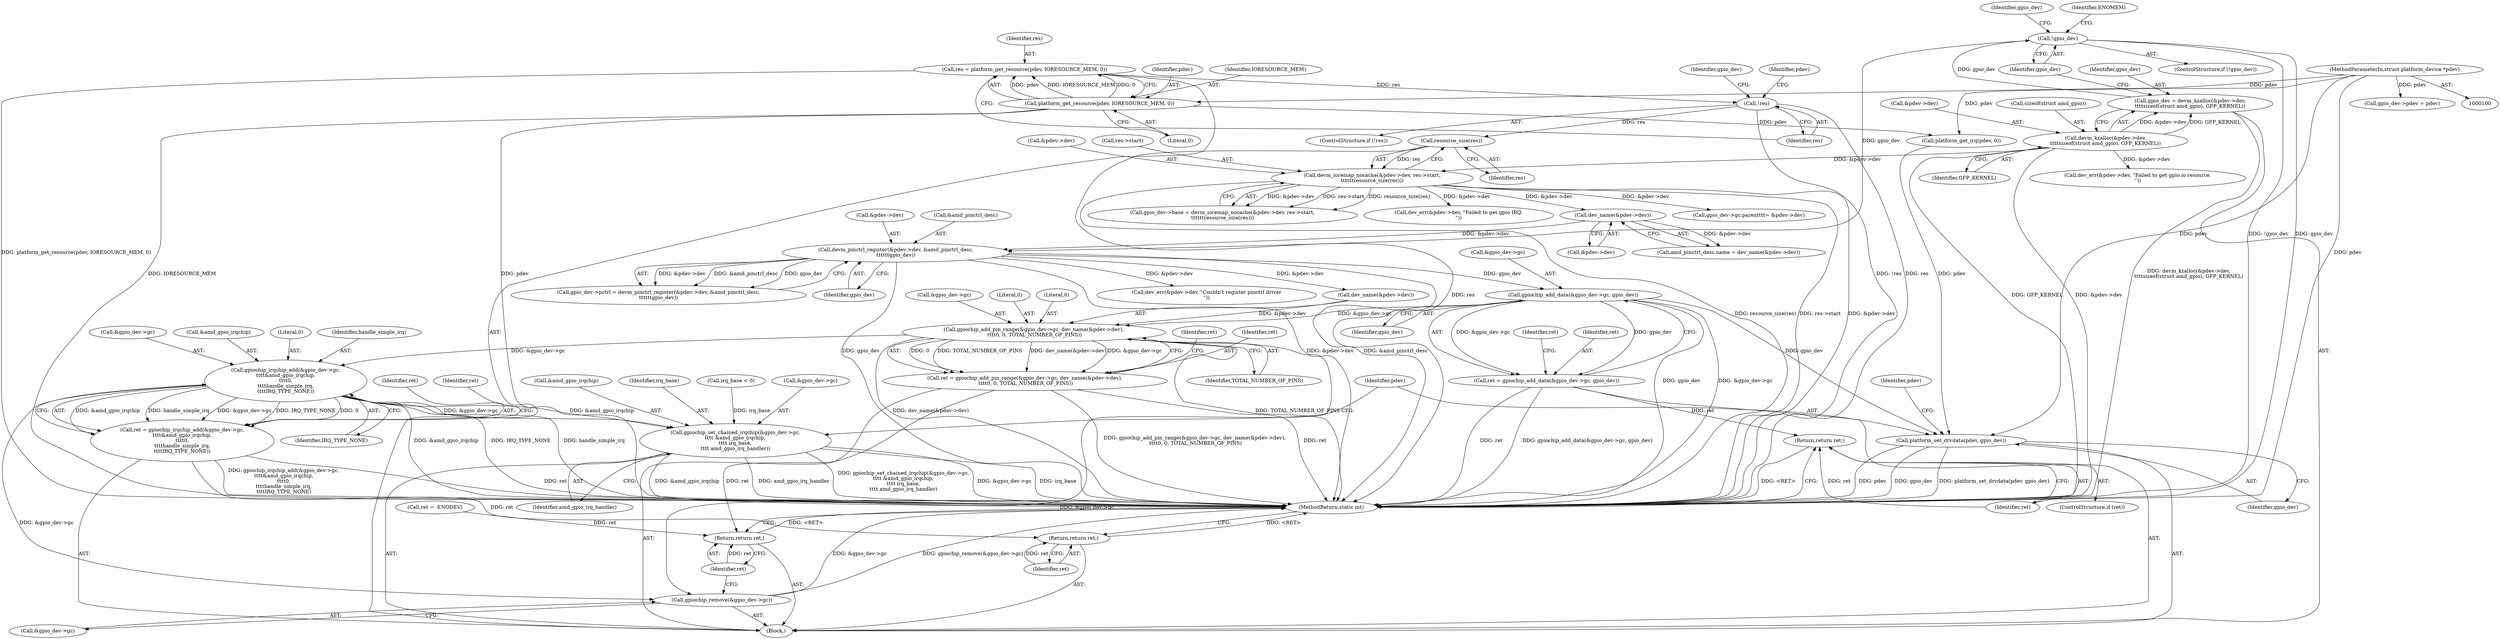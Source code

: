 digraph "0_linux_251e22abde21833b3d29577e4d8c7aaccd650eee@pointer" {
"1000340" [label="(Call,gpiochip_add_data(&gpio_dev->gc, gpio_dev))"];
"1000313" [label="(Call,devm_pinctrl_register(&pdev->dev, &amd_pinctrl_desc,\n\t\t\t\t\t\tgpio_dev))"];
"1000304" [label="(Call,dev_name(&pdev->dev))"];
"1000154" [label="(Call,devm_ioremap_nocache(&pdev->dev, res->start,\n\t\t\t\t\t\tresource_size(res)))"];
"1000112" [label="(Call,devm_kzalloc(&pdev->dev,\n\t\t\t\tsizeof(struct amd_gpio), GFP_KERNEL))"];
"1000162" [label="(Call,resource_size(res))"];
"1000138" [label="(Call,!res)"];
"1000131" [label="(Call,res = platform_get_resource(pdev, IORESOURCE_MEM, 0))"];
"1000133" [label="(Call,platform_get_resource(pdev, IORESOURCE_MEM, 0))"];
"1000101" [label="(MethodParameterIn,struct platform_device *pdev)"];
"1000121" [label="(Call,!gpio_dev)"];
"1000110" [label="(Call,gpio_dev = devm_kzalloc(&pdev->dev,\n\t\t\t\tsizeof(struct amd_gpio), GFP_KERNEL))"];
"1000338" [label="(Call,ret = gpiochip_add_data(&gpio_dev->gc, gpio_dev))"];
"1000348" [label="(Return,return ret;)"];
"1000352" [label="(Call,gpiochip_add_pin_range(&gpio_dev->gc, dev_name(&pdev->dev),\n \t\t\t\t0, 0, TOTAL_NUMBER_OF_PINS))"];
"1000350" [label="(Call,ret = gpiochip_add_pin_range(&gpio_dev->gc, dev_name(&pdev->dev),\n \t\t\t\t0, 0, TOTAL_NUMBER_OF_PINS))"];
"1000427" [label="(Return,return ret;)"];
"1000377" [label="(Call,gpiochip_irqchip_add(&gpio_dev->gc,\n\t\t\t\t&amd_gpio_irqchip,\n\t\t\t\t0,\n\t\t\t\thandle_simple_irq,\n\t\t\t\tIRQ_TYPE_NONE))"];
"1000375" [label="(Call,ret = gpiochip_irqchip_add(&gpio_dev->gc,\n\t\t\t\t&amd_gpio_irqchip,\n\t\t\t\t0,\n\t\t\t\thandle_simple_irq,\n\t\t\t\tIRQ_TYPE_NONE))"];
"1000419" [label="(Return,return ret;)"];
"1000401" [label="(Call,gpiochip_set_chained_irqchip(&gpio_dev->gc,\n\t\t\t\t &amd_gpio_irqchip,\n\t\t\t\t irq_base,\n\t\t\t\t amd_gpio_irq_handler))"];
"1000422" [label="(Call,gpiochip_remove(&gpio_dev->gc))"];
"1000410" [label="(Call,platform_set_drvdata(pdev, gpio_dev))"];
"1000120" [label="(ControlStructure,if (!gpio_dev))"];
"1000422" [label="(Call,gpiochip_remove(&gpio_dev->gc))"];
"1000351" [label="(Identifier,ret)"];
"1000419" [label="(Return,return ret;)"];
"1000141" [label="(Call,dev_err(&pdev->dev, \"Failed to get gpio io resource.\n\"))"];
"1000162" [label="(Call,resource_size(res))"];
"1000129" [label="(Identifier,gpio_dev)"];
"1000401" [label="(Call,gpiochip_set_chained_irqchip(&gpio_dev->gc,\n\t\t\t\t &amd_gpio_irqchip,\n\t\t\t\t irq_base,\n\t\t\t\t amd_gpio_irq_handler))"];
"1000327" [label="(Call,dev_err(&pdev->dev, \"Couldn't register pinctrl driver\n\"))"];
"1000353" [label="(Call,&gpio_dev->gc)"];
"1000152" [label="(Identifier,gpio_dev)"];
"1000300" [label="(Call,amd_pinctrl_desc.name = dev_name(&pdev->dev))"];
"1000406" [label="(Call,&amd_gpio_irqchip)"];
"1000139" [label="(Identifier,res)"];
"1000159" [label="(Call,res->start)"];
"1000377" [label="(Call,gpiochip_irqchip_add(&gpio_dev->gc,\n\t\t\t\t&amd_gpio_irqchip,\n\t\t\t\t0,\n\t\t\t\thandle_simple_irq,\n\t\t\t\tIRQ_TYPE_NONE))"];
"1000341" [label="(Call,&gpio_dev->gc)"];
"1000338" [label="(Call,ret = gpiochip_add_data(&gpio_dev->gc, gpio_dev))"];
"1000352" [label="(Call,gpiochip_add_pin_range(&gpio_dev->gc, dev_name(&pdev->dev),\n \t\t\t\t0, 0, TOTAL_NUMBER_OF_PINS))"];
"1000138" [label="(Call,!res)"];
"1000346" [label="(ControlStructure,if (ret))"];
"1000314" [label="(Call,&pdev->dev)"];
"1000154" [label="(Call,devm_ioremap_nocache(&pdev->dev, res->start,\n\t\t\t\t\t\tresource_size(res)))"];
"1000348" [label="(Return,return ret;)"];
"1000427" [label="(Return,return ret;)"];
"1000382" [label="(Call,&amd_gpio_irqchip)"];
"1000320" [label="(Identifier,gpio_dev)"];
"1000117" [label="(Call,sizeof(struct amd_gpio))"];
"1000409" [label="(Identifier,amd_gpio_irq_handler)"];
"1000174" [label="(Call,platform_get_irq(pdev, 0))"];
"1000137" [label="(ControlStructure,if (!res))"];
"1000318" [label="(Call,&amd_pinctrl_desc)"];
"1000261" [label="(Call,gpio_dev->gc.parent\t\t\t= &pdev->dev)"];
"1000362" [label="(Literal,0)"];
"1000375" [label="(Call,ret = gpiochip_irqchip_add(&gpio_dev->gc,\n\t\t\t\t&amd_gpio_irqchip,\n\t\t\t\t0,\n\t\t\t\thandle_simple_irq,\n\t\t\t\tIRQ_TYPE_NONE))"];
"1000349" [label="(Identifier,ret)"];
"1000122" [label="(Identifier,gpio_dev)"];
"1000408" [label="(Identifier,irq_base)"];
"1000178" [label="(Call,irq_base < 0)"];
"1000304" [label="(Call,dev_name(&pdev->dev))"];
"1000402" [label="(Call,&gpio_dev->gc)"];
"1000384" [label="(Literal,0)"];
"1000416" [label="(Identifier,pdev)"];
"1000376" [label="(Identifier,ret)"];
"1000113" [label="(Call,&pdev->dev)"];
"1000357" [label="(Call,dev_name(&pdev->dev))"];
"1000134" [label="(Identifier,pdev)"];
"1000428" [label="(Identifier,ret)"];
"1000385" [label="(Identifier,handle_simple_irq)"];
"1000386" [label="(Identifier,IRQ_TYPE_NONE)"];
"1000423" [label="(Call,&gpio_dev->gc)"];
"1000309" [label="(Call,gpio_dev->pctrl = devm_pinctrl_register(&pdev->dev, &amd_pinctrl_desc,\n\t\t\t\t\t\tgpio_dev))"];
"1000144" [label="(Identifier,pdev)"];
"1000150" [label="(Call,gpio_dev->base = devm_ioremap_nocache(&pdev->dev, res->start,\n\t\t\t\t\t\tresource_size(res)))"];
"1000347" [label="(Identifier,ret)"];
"1000305" [label="(Call,&pdev->dev)"];
"1000339" [label="(Identifier,ret)"];
"1000364" [label="(Identifier,TOTAL_NUMBER_OF_PINS)"];
"1000340" [label="(Call,gpiochip_add_data(&gpio_dev->gc, gpio_dev))"];
"1000412" [label="(Identifier,gpio_dev)"];
"1000112" [label="(Call,devm_kzalloc(&pdev->dev,\n\t\t\t\tsizeof(struct amd_gpio), GFP_KERNEL))"];
"1000182" [label="(Call,dev_err(&pdev->dev, \"Failed to get gpio IRQ.\n\"))"];
"1000131" [label="(Call,res = platform_get_resource(pdev, IORESOURCE_MEM, 0))"];
"1000429" [label="(MethodReturn,static int)"];
"1000132" [label="(Identifier,res)"];
"1000363" [label="(Literal,0)"];
"1000111" [label="(Identifier,gpio_dev)"];
"1000135" [label="(Identifier,IORESOURCE_MEM)"];
"1000102" [label="(Block,)"];
"1000121" [label="(Call,!gpio_dev)"];
"1000101" [label="(MethodParameterIn,struct platform_device *pdev)"];
"1000119" [label="(Identifier,GFP_KERNEL)"];
"1000396" [label="(Call,ret = -ENODEV)"];
"1000410" [label="(Call,platform_set_drvdata(pdev, gpio_dev))"];
"1000125" [label="(Identifier,ENOMEM)"];
"1000388" [label="(Identifier,ret)"];
"1000163" [label="(Identifier,res)"];
"1000313" [label="(Call,devm_pinctrl_register(&pdev->dev, &amd_pinctrl_desc,\n\t\t\t\t\t\tgpio_dev))"];
"1000136" [label="(Literal,0)"];
"1000191" [label="(Call,gpio_dev->pdev = pdev)"];
"1000350" [label="(Call,ret = gpiochip_add_pin_range(&gpio_dev->gc, dev_name(&pdev->dev),\n \t\t\t\t0, 0, TOTAL_NUMBER_OF_PINS))"];
"1000378" [label="(Call,&gpio_dev->gc)"];
"1000345" [label="(Identifier,gpio_dev)"];
"1000155" [label="(Call,&pdev->dev)"];
"1000133" [label="(Call,platform_get_resource(pdev, IORESOURCE_MEM, 0))"];
"1000366" [label="(Identifier,ret)"];
"1000420" [label="(Identifier,ret)"];
"1000411" [label="(Identifier,pdev)"];
"1000110" [label="(Call,gpio_dev = devm_kzalloc(&pdev->dev,\n\t\t\t\tsizeof(struct amd_gpio), GFP_KERNEL))"];
"1000340" -> "1000338"  [label="AST: "];
"1000340" -> "1000345"  [label="CFG: "];
"1000341" -> "1000340"  [label="AST: "];
"1000345" -> "1000340"  [label="AST: "];
"1000338" -> "1000340"  [label="CFG: "];
"1000340" -> "1000429"  [label="DDG: gpio_dev"];
"1000340" -> "1000429"  [label="DDG: &gpio_dev->gc"];
"1000340" -> "1000338"  [label="DDG: &gpio_dev->gc"];
"1000340" -> "1000338"  [label="DDG: gpio_dev"];
"1000313" -> "1000340"  [label="DDG: gpio_dev"];
"1000340" -> "1000352"  [label="DDG: &gpio_dev->gc"];
"1000340" -> "1000410"  [label="DDG: gpio_dev"];
"1000313" -> "1000309"  [label="AST: "];
"1000313" -> "1000320"  [label="CFG: "];
"1000314" -> "1000313"  [label="AST: "];
"1000318" -> "1000313"  [label="AST: "];
"1000320" -> "1000313"  [label="AST: "];
"1000309" -> "1000313"  [label="CFG: "];
"1000313" -> "1000429"  [label="DDG: &amd_pinctrl_desc"];
"1000313" -> "1000429"  [label="DDG: gpio_dev"];
"1000313" -> "1000429"  [label="DDG: &pdev->dev"];
"1000313" -> "1000309"  [label="DDG: &pdev->dev"];
"1000313" -> "1000309"  [label="DDG: &amd_pinctrl_desc"];
"1000313" -> "1000309"  [label="DDG: gpio_dev"];
"1000304" -> "1000313"  [label="DDG: &pdev->dev"];
"1000121" -> "1000313"  [label="DDG: gpio_dev"];
"1000313" -> "1000327"  [label="DDG: &pdev->dev"];
"1000313" -> "1000357"  [label="DDG: &pdev->dev"];
"1000304" -> "1000300"  [label="AST: "];
"1000304" -> "1000305"  [label="CFG: "];
"1000305" -> "1000304"  [label="AST: "];
"1000300" -> "1000304"  [label="CFG: "];
"1000304" -> "1000300"  [label="DDG: &pdev->dev"];
"1000154" -> "1000304"  [label="DDG: &pdev->dev"];
"1000154" -> "1000150"  [label="AST: "];
"1000154" -> "1000162"  [label="CFG: "];
"1000155" -> "1000154"  [label="AST: "];
"1000159" -> "1000154"  [label="AST: "];
"1000162" -> "1000154"  [label="AST: "];
"1000150" -> "1000154"  [label="CFG: "];
"1000154" -> "1000429"  [label="DDG: res->start"];
"1000154" -> "1000429"  [label="DDG: &pdev->dev"];
"1000154" -> "1000429"  [label="DDG: resource_size(res)"];
"1000154" -> "1000150"  [label="DDG: &pdev->dev"];
"1000154" -> "1000150"  [label="DDG: res->start"];
"1000154" -> "1000150"  [label="DDG: resource_size(res)"];
"1000112" -> "1000154"  [label="DDG: &pdev->dev"];
"1000162" -> "1000154"  [label="DDG: res"];
"1000154" -> "1000182"  [label="DDG: &pdev->dev"];
"1000154" -> "1000261"  [label="DDG: &pdev->dev"];
"1000112" -> "1000110"  [label="AST: "];
"1000112" -> "1000119"  [label="CFG: "];
"1000113" -> "1000112"  [label="AST: "];
"1000117" -> "1000112"  [label="AST: "];
"1000119" -> "1000112"  [label="AST: "];
"1000110" -> "1000112"  [label="CFG: "];
"1000112" -> "1000429"  [label="DDG: &pdev->dev"];
"1000112" -> "1000429"  [label="DDG: GFP_KERNEL"];
"1000112" -> "1000110"  [label="DDG: &pdev->dev"];
"1000112" -> "1000110"  [label="DDG: GFP_KERNEL"];
"1000112" -> "1000141"  [label="DDG: &pdev->dev"];
"1000162" -> "1000163"  [label="CFG: "];
"1000163" -> "1000162"  [label="AST: "];
"1000162" -> "1000429"  [label="DDG: res"];
"1000138" -> "1000162"  [label="DDG: res"];
"1000138" -> "1000137"  [label="AST: "];
"1000138" -> "1000139"  [label="CFG: "];
"1000139" -> "1000138"  [label="AST: "];
"1000144" -> "1000138"  [label="CFG: "];
"1000152" -> "1000138"  [label="CFG: "];
"1000138" -> "1000429"  [label="DDG: res"];
"1000138" -> "1000429"  [label="DDG: !res"];
"1000131" -> "1000138"  [label="DDG: res"];
"1000131" -> "1000102"  [label="AST: "];
"1000131" -> "1000133"  [label="CFG: "];
"1000132" -> "1000131"  [label="AST: "];
"1000133" -> "1000131"  [label="AST: "];
"1000139" -> "1000131"  [label="CFG: "];
"1000131" -> "1000429"  [label="DDG: platform_get_resource(pdev, IORESOURCE_MEM, 0)"];
"1000133" -> "1000131"  [label="DDG: pdev"];
"1000133" -> "1000131"  [label="DDG: IORESOURCE_MEM"];
"1000133" -> "1000131"  [label="DDG: 0"];
"1000133" -> "1000136"  [label="CFG: "];
"1000134" -> "1000133"  [label="AST: "];
"1000135" -> "1000133"  [label="AST: "];
"1000136" -> "1000133"  [label="AST: "];
"1000133" -> "1000429"  [label="DDG: pdev"];
"1000133" -> "1000429"  [label="DDG: IORESOURCE_MEM"];
"1000101" -> "1000133"  [label="DDG: pdev"];
"1000133" -> "1000174"  [label="DDG: pdev"];
"1000101" -> "1000100"  [label="AST: "];
"1000101" -> "1000429"  [label="DDG: pdev"];
"1000101" -> "1000174"  [label="DDG: pdev"];
"1000101" -> "1000191"  [label="DDG: pdev"];
"1000101" -> "1000410"  [label="DDG: pdev"];
"1000121" -> "1000120"  [label="AST: "];
"1000121" -> "1000122"  [label="CFG: "];
"1000122" -> "1000121"  [label="AST: "];
"1000125" -> "1000121"  [label="CFG: "];
"1000129" -> "1000121"  [label="CFG: "];
"1000121" -> "1000429"  [label="DDG: !gpio_dev"];
"1000121" -> "1000429"  [label="DDG: gpio_dev"];
"1000110" -> "1000121"  [label="DDG: gpio_dev"];
"1000110" -> "1000102"  [label="AST: "];
"1000111" -> "1000110"  [label="AST: "];
"1000122" -> "1000110"  [label="CFG: "];
"1000110" -> "1000429"  [label="DDG: devm_kzalloc(&pdev->dev,\n\t\t\t\tsizeof(struct amd_gpio), GFP_KERNEL)"];
"1000338" -> "1000102"  [label="AST: "];
"1000339" -> "1000338"  [label="AST: "];
"1000347" -> "1000338"  [label="CFG: "];
"1000338" -> "1000429"  [label="DDG: ret"];
"1000338" -> "1000429"  [label="DDG: gpiochip_add_data(&gpio_dev->gc, gpio_dev)"];
"1000338" -> "1000348"  [label="DDG: ret"];
"1000348" -> "1000346"  [label="AST: "];
"1000348" -> "1000349"  [label="CFG: "];
"1000349" -> "1000348"  [label="AST: "];
"1000429" -> "1000348"  [label="CFG: "];
"1000348" -> "1000429"  [label="DDG: <RET>"];
"1000349" -> "1000348"  [label="DDG: ret"];
"1000352" -> "1000350"  [label="AST: "];
"1000352" -> "1000364"  [label="CFG: "];
"1000353" -> "1000352"  [label="AST: "];
"1000357" -> "1000352"  [label="AST: "];
"1000362" -> "1000352"  [label="AST: "];
"1000363" -> "1000352"  [label="AST: "];
"1000364" -> "1000352"  [label="AST: "];
"1000350" -> "1000352"  [label="CFG: "];
"1000352" -> "1000429"  [label="DDG: TOTAL_NUMBER_OF_PINS"];
"1000352" -> "1000429"  [label="DDG: dev_name(&pdev->dev)"];
"1000352" -> "1000350"  [label="DDG: 0"];
"1000352" -> "1000350"  [label="DDG: TOTAL_NUMBER_OF_PINS"];
"1000352" -> "1000350"  [label="DDG: dev_name(&pdev->dev)"];
"1000352" -> "1000350"  [label="DDG: &gpio_dev->gc"];
"1000357" -> "1000352"  [label="DDG: &pdev->dev"];
"1000352" -> "1000377"  [label="DDG: &gpio_dev->gc"];
"1000352" -> "1000422"  [label="DDG: &gpio_dev->gc"];
"1000350" -> "1000102"  [label="AST: "];
"1000351" -> "1000350"  [label="AST: "];
"1000366" -> "1000350"  [label="CFG: "];
"1000350" -> "1000429"  [label="DDG: ret"];
"1000350" -> "1000429"  [label="DDG: gpiochip_add_pin_range(&gpio_dev->gc, dev_name(&pdev->dev),\n \t\t\t\t0, 0, TOTAL_NUMBER_OF_PINS)"];
"1000350" -> "1000427"  [label="DDG: ret"];
"1000427" -> "1000102"  [label="AST: "];
"1000427" -> "1000428"  [label="CFG: "];
"1000428" -> "1000427"  [label="AST: "];
"1000429" -> "1000427"  [label="CFG: "];
"1000427" -> "1000429"  [label="DDG: <RET>"];
"1000428" -> "1000427"  [label="DDG: ret"];
"1000396" -> "1000427"  [label="DDG: ret"];
"1000377" -> "1000375"  [label="AST: "];
"1000377" -> "1000386"  [label="CFG: "];
"1000378" -> "1000377"  [label="AST: "];
"1000382" -> "1000377"  [label="AST: "];
"1000384" -> "1000377"  [label="AST: "];
"1000385" -> "1000377"  [label="AST: "];
"1000386" -> "1000377"  [label="AST: "];
"1000375" -> "1000377"  [label="CFG: "];
"1000377" -> "1000429"  [label="DDG: &amd_gpio_irqchip"];
"1000377" -> "1000429"  [label="DDG: IRQ_TYPE_NONE"];
"1000377" -> "1000429"  [label="DDG: handle_simple_irq"];
"1000377" -> "1000375"  [label="DDG: &amd_gpio_irqchip"];
"1000377" -> "1000375"  [label="DDG: handle_simple_irq"];
"1000377" -> "1000375"  [label="DDG: &gpio_dev->gc"];
"1000377" -> "1000375"  [label="DDG: IRQ_TYPE_NONE"];
"1000377" -> "1000375"  [label="DDG: 0"];
"1000377" -> "1000401"  [label="DDG: &gpio_dev->gc"];
"1000377" -> "1000401"  [label="DDG: &amd_gpio_irqchip"];
"1000377" -> "1000422"  [label="DDG: &gpio_dev->gc"];
"1000375" -> "1000102"  [label="AST: "];
"1000376" -> "1000375"  [label="AST: "];
"1000388" -> "1000375"  [label="CFG: "];
"1000375" -> "1000429"  [label="DDG: ret"];
"1000375" -> "1000429"  [label="DDG: gpiochip_irqchip_add(&gpio_dev->gc,\n\t\t\t\t&amd_gpio_irqchip,\n\t\t\t\t0,\n\t\t\t\thandle_simple_irq,\n\t\t\t\tIRQ_TYPE_NONE)"];
"1000375" -> "1000419"  [label="DDG: ret"];
"1000419" -> "1000102"  [label="AST: "];
"1000419" -> "1000420"  [label="CFG: "];
"1000420" -> "1000419"  [label="AST: "];
"1000429" -> "1000419"  [label="CFG: "];
"1000419" -> "1000429"  [label="DDG: <RET>"];
"1000420" -> "1000419"  [label="DDG: ret"];
"1000401" -> "1000102"  [label="AST: "];
"1000401" -> "1000409"  [label="CFG: "];
"1000402" -> "1000401"  [label="AST: "];
"1000406" -> "1000401"  [label="AST: "];
"1000408" -> "1000401"  [label="AST: "];
"1000409" -> "1000401"  [label="AST: "];
"1000411" -> "1000401"  [label="CFG: "];
"1000401" -> "1000429"  [label="DDG: amd_gpio_irq_handler"];
"1000401" -> "1000429"  [label="DDG: gpiochip_set_chained_irqchip(&gpio_dev->gc,\n\t\t\t\t &amd_gpio_irqchip,\n\t\t\t\t irq_base,\n\t\t\t\t amd_gpio_irq_handler)"];
"1000401" -> "1000429"  [label="DDG: &gpio_dev->gc"];
"1000401" -> "1000429"  [label="DDG: irq_base"];
"1000401" -> "1000429"  [label="DDG: &amd_gpio_irqchip"];
"1000178" -> "1000401"  [label="DDG: irq_base"];
"1000422" -> "1000102"  [label="AST: "];
"1000422" -> "1000423"  [label="CFG: "];
"1000423" -> "1000422"  [label="AST: "];
"1000428" -> "1000422"  [label="CFG: "];
"1000422" -> "1000429"  [label="DDG: &gpio_dev->gc"];
"1000422" -> "1000429"  [label="DDG: gpiochip_remove(&gpio_dev->gc)"];
"1000410" -> "1000102"  [label="AST: "];
"1000410" -> "1000412"  [label="CFG: "];
"1000411" -> "1000410"  [label="AST: "];
"1000412" -> "1000410"  [label="AST: "];
"1000416" -> "1000410"  [label="CFG: "];
"1000410" -> "1000429"  [label="DDG: pdev"];
"1000410" -> "1000429"  [label="DDG: gpio_dev"];
"1000410" -> "1000429"  [label="DDG: platform_set_drvdata(pdev, gpio_dev)"];
"1000174" -> "1000410"  [label="DDG: pdev"];
}
